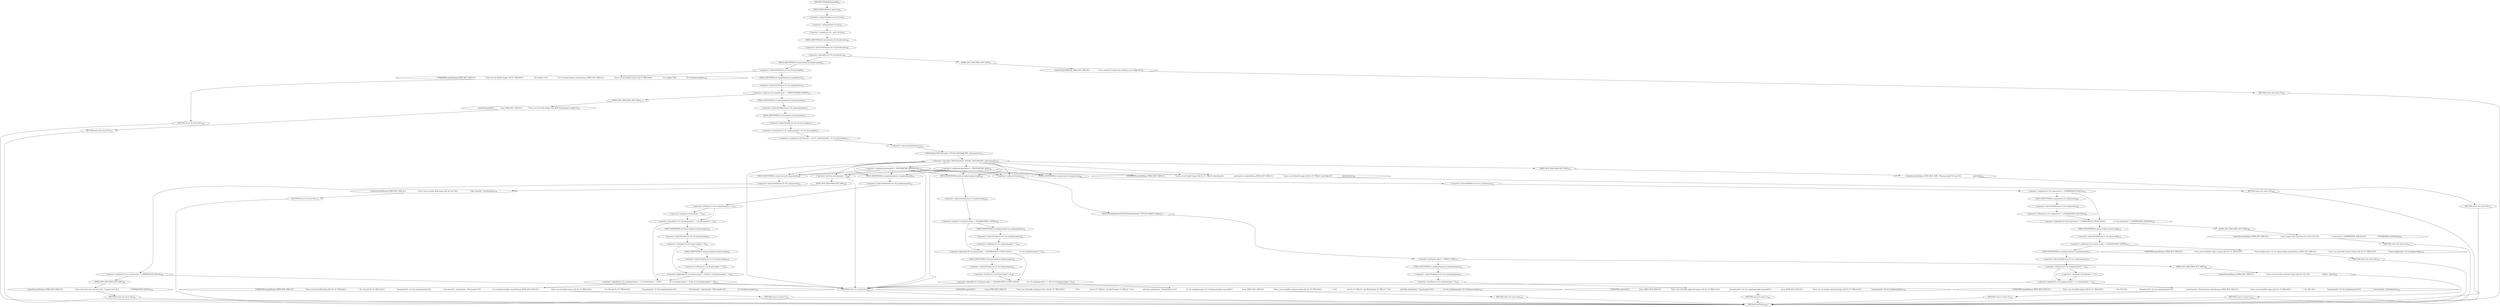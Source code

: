 digraph "TIFFRGBAImageOK" {  
"45622" [label = <(&lt;operator&gt;.assignment,*td = &amp;tif-&gt;tif_dir)<SUB>85</SUB>> ]
"45679" [label = <(&lt;operator&gt;.assignment,colorchannels = td-&gt;td_samplesperpixel - td-&gt;td_extrasamples)<SUB>117</SUB>> ]
"45913" [label = <(RETURN,return (1);,return (1);)<SUB>250</SUB>> ]
"45624" [label = <(&lt;operator&gt;.addressOf,&amp;tif-&gt;tif_dir)<SUB>85</SUB>> ]
"45631" [label = <(&lt;operator&gt;.logicalNot,!tif-&gt;tif_decodestatus)<SUB>89</SUB>> ]
"45645" [label = <(&lt;operator&gt;.indirectFieldAccess,td-&gt;td_bitspersample)<SUB>95</SUB>> ]
"45665" [label = <(&lt;operator&gt;.equals,td-&gt;td_sampleformat == SAMPLEFORMAT_IEEEFP)<SUB>110</SUB>> ]
"45681" [label = <(&lt;operator&gt;.subtraction,td-&gt;td_samplesperpixel - td-&gt;td_extrasamples)<SUB>117</SUB>> ]
"45689" [label = <(&lt;operator&gt;.logicalNot,!TIFFGetField(tif, TIFFTAG_PHOTOMETRIC, &amp;photometric))<SUB>118</SUB>> ]
"45625" [label = <(&lt;operator&gt;.indirectFieldAccess,tif-&gt;tif_dir)<SUB>85</SUB>> ]
"45632" [label = <(&lt;operator&gt;.indirectFieldAccess,tif-&gt;tif_decodestatus)<SUB>89</SUB>> ]
"45636" [label = <(snprintf,snprintf(emsg, EMSG_BUF_SIZE,\012                 &quot;Sorry, requested compression method is not configured&quot;))<SUB>91</SUB>> ]
"45642" [label = <(RETURN,return (0);,return (0);)<SUB>93</SUB>> ]
"45647" [label = <(FIELD_IDENTIFIER,td_bitspersample,td_bitspersample)<SUB>95</SUB>> ]
"45661" [label = <(UNKNOWN,snprintf(emsg, EMSG_BUF_SIZE,\012                     &quot;Sorry, can not handle images with %&quot; PRIu16\012                     &quot;-bit samples&quot;,\012                     td-&gt;td_bitspersample);,snprintf(emsg, EMSG_BUF_SIZE,\012                     &quot;Sorry, can not handle images with %&quot; PRIu16\012                     &quot;-bit samples&quot;,\012                     td-&gt;td_bitspersample);)<SUB>104</SUB>> ]
"45662" [label = <(RETURN,return (0);,return (0);)<SUB>108</SUB>> ]
"45666" [label = <(&lt;operator&gt;.indirectFieldAccess,td-&gt;td_sampleformat)<SUB>110</SUB>> ]
"45671" [label = <(snprintf,snprintf(\012            emsg, EMSG_BUF_SIZE,\012            &quot;Sorry, can not handle images with IEEE floating-point samples&quot;))<SUB>112</SUB>> ]
"45677" [label = <(RETURN,return (0);,return (0);)<SUB>115</SUB>> ]
"45682" [label = <(&lt;operator&gt;.indirectFieldAccess,td-&gt;td_samplesperpixel)<SUB>117</SUB>> ]
"45685" [label = <(&lt;operator&gt;.indirectFieldAccess,td-&gt;td_extrasamples)<SUB>117</SUB>> ]
"45690" [label = <(TIFFGetField,TIFFGetField(tif, TIFFTAG_PHOTOMETRIC, &amp;photometric))<SUB>118</SUB>> ]
"45910" [label = <(UNKNOWN,snprintf(emsg, EMSG_BUF_SIZE,\012                     &quot;Sorry, can not handle image with %s=%&quot; PRIu16, photoTag,\012                     photometric);,snprintf(emsg, EMSG_BUF_SIZE,\012                     &quot;Sorry, can not handle image with %s=%&quot; PRIu16, photoTag,\012                     photometric);)<SUB>245</SUB>> ]
"45911" [label = <(RETURN,return (0);,return (0);)<SUB>248</SUB>> ]
"45627" [label = <(FIELD_IDENTIFIER,tif_dir,tif_dir)<SUB>85</SUB>> ]
"45634" [label = <(FIELD_IDENTIFIER,tif_decodestatus,tif_decodestatus)<SUB>89</SUB>> ]
"45638" [label = <(EMSG_BUF_SIZE,EMSG_BUF_SIZE)<SUB>91</SUB>> ]
"45668" [label = <(FIELD_IDENTIFIER,td_sampleformat,td_sampleformat)<SUB>110</SUB>> ]
"45673" [label = <(EMSG_BUF_SIZE,EMSG_BUF_SIZE)<SUB>113</SUB>> ]
"45684" [label = <(FIELD_IDENTIFIER,td_samplesperpixel,td_samplesperpixel)<SUB>117</SUB>> ]
"45687" [label = <(FIELD_IDENTIFIER,td_extrasamples,td_extrasamples)<SUB>117</SUB>> ]
"45693" [label = <(&lt;operator&gt;.addressOf,&amp;photometric)<SUB>118</SUB>> ]
"45731" [label = <(&lt;operator&gt;.logicalAnd,td-&gt;td_planarconfig == PLANARCONFIG_CONTIG &amp;&amp;\012                td-&gt;td_samplesperpixel != 1 &amp;&amp; td-&gt;td_bitspersample &lt; 8)<SUB>139</SUB>> ]
"45759" [label = <(&lt;operator&gt;.lessThan,colorchannels &lt; 3)<SUB>166</SUB>> ]
"45778" [label = <(TIFFGetFieldDefaulted,TIFFGetFieldDefaulted(tif, TIFFTAG_INKSET, &amp;inkset))<SUB>177</SUB>> ]
"45812" [label = <(&lt;operator&gt;.notEquals,td-&gt;td_compression != COMPRESSION_SGILOG)<SUB>196</SUB>> ]
"45832" [label = <(&lt;operator&gt;.logicalAnd,td-&gt;td_compression != COMPRESSION_SGILOG &amp;&amp;\012                td-&gt;td_compression != COMPRESSION_SGILOG24)<SUB>205</SUB>> ]
"45856" [label = <(&lt;operator&gt;.notEquals,td-&gt;td_planarconfig != PLANARCONFIG_CONTIG)<SUB>214</SUB>> ]
"45866" [label = <(&lt;operator&gt;.logicalOr,td-&gt;td_samplesperpixel != 3 || colorchannels != 3)<SUB>221</SUB>> ]
"45883" [label = <(&lt;operator&gt;.logicalOr,td-&gt;td_samplesperpixel != 3 || colorchannels != 3 ||\012                (td-&gt;td_bitspersample != 8 &amp;&amp; td-&gt;td_bitspersample != 16))<SUB>232</SUB>> ]
"45701" [label = <(&lt;operator&gt;.assignment,photometric = PHOTOMETRIC_MINISBLACK)<SUB>123</SUB>> ]
"45707" [label = <(&lt;operator&gt;.assignment,photometric = PHOTOMETRIC_RGB)<SUB>126</SUB>> ]
"45712" [label = <(snprintf,snprintf(emsg, EMSG_BUF_SIZE, &quot;Missing needed %s tag&quot;,\012                         photoTag))<SUB>129</SUB>> ]
"45719" [label = <(RETURN,return (0);,return (0);)<SUB>131</SUB>> ]
"45732" [label = <(&lt;operator&gt;.logicalAnd,td-&gt;td_planarconfig == PLANARCONFIG_CONTIG &amp;&amp;\012                td-&gt;td_samplesperpixel != 1)<SUB>139</SUB>> ]
"45743" [label = <(&lt;operator&gt;.lessThan,td-&gt;td_bitspersample &lt; 8)<SUB>140</SUB>> ]
"45749" [label = <(UNKNOWN,snprintf(\012                    emsg, EMSG_BUF_SIZE,\012                    &quot;Sorry, can not handle contiguous data with %s=%&quot; PRIu16\012                    &quot;, &quot;\012                    &quot;and %s=%&quot; PRIu16 &quot; and Bits/Sample=%&quot; PRIu16 &quot;&quot;,\012                    photoTag, photometric, &quot;Samples/pixel&quot;,\012                    td-&gt;td_samplesperpixel, td-&gt;td_bitspersample);,snprintf(\012                    emsg, EMSG_BUF_SIZE,\012                    &quot;Sorry, can not handle contiguous data with %s=%&quot; PRIu16\012                    &quot;, &quot;\012                    &quot;and %s=%&quot; PRIu16 &quot; and Bits/Sample=%&quot; PRIu16 &quot;&quot;,\012                    photoTag, photometric, &quot;Samples/pixel&quot;,\012                    td-&gt;td_samplesperpixel, td-&gt;td_bitspersample);)<SUB>142</SUB>> ]
"45750" [label = <(RETURN,return (0);,return (0);)<SUB>149</SUB>> ]
"45763" [label = <(snprintf,snprintf(emsg, EMSG_BUF_SIZE,\012                         &quot;Sorry, can not handle RGB image with %s=%d&quot;,\012                         &quot;Color channels&quot;, colorchannels))<SUB>168</SUB>> ]
"45771" [label = <(RETURN,return (0);,return (0);)<SUB>171</SUB>> ]
"45781" [label = <(&lt;operator&gt;.addressOf,&amp;inkset)<SUB>177</SUB>> ]
"45784" [label = <(&lt;operator&gt;.notEquals,inkset != INKSET_CMYK)<SUB>178</SUB>> ]
"45799" [label = <(&lt;operator&gt;.lessThan,td-&gt;td_samplesperpixel &lt; 4)<SUB>185</SUB>> ]
"45813" [label = <(&lt;operator&gt;.indirectFieldAccess,td-&gt;td_compression)<SUB>196</SUB>> ]
"45818" [label = <(snprintf,snprintf(emsg, EMSG_BUF_SIZE,\012                         &quot;Sorry, LogL data must have %s=%d&quot;, &quot;Compression&quot;,\012                         COMPRESSION_SGILOG))<SUB>198</SUB>> ]
"45826" [label = <(RETURN,return (0);,return (0);)<SUB>201</SUB>> ]
"45833" [label = <(&lt;operator&gt;.notEquals,td-&gt;td_compression != COMPRESSION_SGILOG)<SUB>205</SUB>> ]
"45838" [label = <(&lt;operator&gt;.notEquals,td-&gt;td_compression != COMPRESSION_SGILOG24)<SUB>206</SUB>> ]
"45844" [label = <(snprintf,snprintf(emsg, EMSG_BUF_SIZE,\012                         &quot;Sorry, LogLuv data must have %s=%d or %d&quot;,\012                         &quot;Compression&quot;, COMPRESSION_SGILOG,\012                         COMPRESSION_SGILOG24))<SUB>208</SUB>> ]
"45853" [label = <(RETURN,return (0);,return (0);)<SUB>212</SUB>> ]
"45857" [label = <(&lt;operator&gt;.indirectFieldAccess,td-&gt;td_planarconfig)<SUB>214</SUB>> ]
"45862" [label = <(UNKNOWN,snprintf(emsg, EMSG_BUF_SIZE,\012                         &quot;Sorry, can not handle LogLuv images with %s=%&quot; PRIu16,\012                         &quot;Planarconfiguration&quot;, td-&gt;td_planarconfig);,snprintf(emsg, EMSG_BUF_SIZE,\012                         &quot;Sorry, can not handle LogLuv images with %s=%&quot; PRIu16,\012                         &quot;Planarconfiguration&quot;, td-&gt;td_planarconfig);)<SUB>216</SUB>> ]
"45863" [label = <(RETURN,return (0);,return (0);)<SUB>219</SUB>> ]
"45867" [label = <(&lt;operator&gt;.notEquals,td-&gt;td_samplesperpixel != 3)<SUB>221</SUB>> ]
"45872" [label = <(&lt;operator&gt;.notEquals,colorchannels != 3)<SUB>221</SUB>> ]
"45876" [label = <(UNKNOWN,snprintf(emsg, EMSG_BUF_SIZE,\012                         &quot;Sorry, can not handle image with %s=%&quot; PRIu16\012                         &quot;, %s=%d&quot;,\012                         &quot;Samples/pixel&quot;, td-&gt;td_samplesperpixel,\012                         &quot;colorchannels&quot;, colorchannels);,snprintf(emsg, EMSG_BUF_SIZE,\012                         &quot;Sorry, can not handle image with %s=%&quot; PRIu16\012                         &quot;, %s=%d&quot;,\012                         &quot;Samples/pixel&quot;, td-&gt;td_samplesperpixel,\012                         &quot;colorchannels&quot;, colorchannels);)<SUB>223</SUB>> ]
"45877" [label = <(RETURN,return 0;,return 0;)<SUB>228</SUB>> ]
"45884" [label = <(&lt;operator&gt;.logicalOr,td-&gt;td_samplesperpixel != 3 || colorchannels != 3)<SUB>232</SUB>> ]
"45893" [label = <(&lt;operator&gt;.logicalAnd,td-&gt;td_bitspersample != 8 &amp;&amp; td-&gt;td_bitspersample != 16)<SUB>233</SUB>> ]
"45905" [label = <(UNKNOWN,snprintf(emsg, EMSG_BUF_SIZE,\012                         &quot;Sorry, can not handle image with %s=%&quot; PRIu16\012                         &quot;, %s=%d and %s=%&quot; PRIu16,\012                         &quot;Samples/pixel&quot;, td-&gt;td_samplesperpixel,\012                         &quot;colorchannels&quot;, colorchannels, &quot;Bits/sample&quot;,\012                         td-&gt;td_bitspersample);,snprintf(emsg, EMSG_BUF_SIZE,\012                         &quot;Sorry, can not handle image with %s=%&quot; PRIu16\012                         &quot;, %s=%d and %s=%&quot; PRIu16,\012                         &quot;Samples/pixel&quot;, td-&gt;td_samplesperpixel,\012                         &quot;colorchannels&quot;, colorchannels, &quot;Bits/sample&quot;,\012                         td-&gt;td_bitspersample);)<SUB>235</SUB>> ]
"45906" [label = <(RETURN,return 0;,return 0;)<SUB>241</SUB>> ]
"45714" [label = <(EMSG_BUF_SIZE,EMSG_BUF_SIZE)<SUB>129</SUB>> ]
"45733" [label = <(&lt;operator&gt;.equals,td-&gt;td_planarconfig == PLANARCONFIG_CONTIG)<SUB>139</SUB>> ]
"45738" [label = <(&lt;operator&gt;.notEquals,td-&gt;td_samplesperpixel != 1)<SUB>140</SUB>> ]
"45744" [label = <(&lt;operator&gt;.indirectFieldAccess,td-&gt;td_bitspersample)<SUB>140</SUB>> ]
"45765" [label = <(EMSG_BUF_SIZE,EMSG_BUF_SIZE)<SUB>168</SUB>> ]
"45788" [label = <(snprintf,snprintf(emsg, EMSG_BUF_SIZE,\012                         &quot;Sorry, can not handle separated image with %s=%d&quot;,\012                         &quot;InkSet&quot;, inkset))<SUB>180</SUB>> ]
"45796" [label = <(RETURN,return 0;,return 0;)<SUB>183</SUB>> ]
"45800" [label = <(&lt;operator&gt;.indirectFieldAccess,td-&gt;td_samplesperpixel)<SUB>185</SUB>> ]
"45805" [label = <(UNKNOWN,snprintf(\012                    emsg, EMSG_BUF_SIZE,\012                    &quot;Sorry, can not handle separated image with %s=%&quot; PRIu16,\012                    &quot;Samples/pixel&quot;, td-&gt;td_samplesperpixel);,snprintf(\012                    emsg, EMSG_BUF_SIZE,\012                    &quot;Sorry, can not handle separated image with %s=%&quot; PRIu16,\012                    &quot;Samples/pixel&quot;, td-&gt;td_samplesperpixel);)<SUB>187</SUB>> ]
"45806" [label = <(RETURN,return 0;,return 0;)<SUB>191</SUB>> ]
"45815" [label = <(FIELD_IDENTIFIER,td_compression,td_compression)<SUB>196</SUB>> ]
"45820" [label = <(EMSG_BUF_SIZE,EMSG_BUF_SIZE)<SUB>198</SUB>> ]
"45834" [label = <(&lt;operator&gt;.indirectFieldAccess,td-&gt;td_compression)<SUB>205</SUB>> ]
"45839" [label = <(&lt;operator&gt;.indirectFieldAccess,td-&gt;td_compression)<SUB>206</SUB>> ]
"45846" [label = <(EMSG_BUF_SIZE,EMSG_BUF_SIZE)<SUB>208</SUB>> ]
"45859" [label = <(FIELD_IDENTIFIER,td_planarconfig,td_planarconfig)<SUB>214</SUB>> ]
"45868" [label = <(&lt;operator&gt;.indirectFieldAccess,td-&gt;td_samplesperpixel)<SUB>221</SUB>> ]
"45885" [label = <(&lt;operator&gt;.notEquals,td-&gt;td_samplesperpixel != 3)<SUB>232</SUB>> ]
"45890" [label = <(&lt;operator&gt;.notEquals,colorchannels != 3)<SUB>232</SUB>> ]
"45894" [label = <(&lt;operator&gt;.notEquals,td-&gt;td_bitspersample != 8)<SUB>233</SUB>> ]
"45899" [label = <(&lt;operator&gt;.notEquals,td-&gt;td_bitspersample != 16)<SUB>233</SUB>> ]
"45734" [label = <(&lt;operator&gt;.indirectFieldAccess,td-&gt;td_planarconfig)<SUB>139</SUB>> ]
"45739" [label = <(&lt;operator&gt;.indirectFieldAccess,td-&gt;td_samplesperpixel)<SUB>140</SUB>> ]
"45746" [label = <(FIELD_IDENTIFIER,td_bitspersample,td_bitspersample)<SUB>140</SUB>> ]
"45790" [label = <(EMSG_BUF_SIZE,EMSG_BUF_SIZE)<SUB>180</SUB>> ]
"45802" [label = <(FIELD_IDENTIFIER,td_samplesperpixel,td_samplesperpixel)<SUB>185</SUB>> ]
"45836" [label = <(FIELD_IDENTIFIER,td_compression,td_compression)<SUB>205</SUB>> ]
"45841" [label = <(FIELD_IDENTIFIER,td_compression,td_compression)<SUB>206</SUB>> ]
"45870" [label = <(FIELD_IDENTIFIER,td_samplesperpixel,td_samplesperpixel)<SUB>221</SUB>> ]
"45886" [label = <(&lt;operator&gt;.indirectFieldAccess,td-&gt;td_samplesperpixel)<SUB>232</SUB>> ]
"45895" [label = <(&lt;operator&gt;.indirectFieldAccess,td-&gt;td_bitspersample)<SUB>233</SUB>> ]
"45900" [label = <(&lt;operator&gt;.indirectFieldAccess,td-&gt;td_bitspersample)<SUB>233</SUB>> ]
"45736" [label = <(FIELD_IDENTIFIER,td_planarconfig,td_planarconfig)<SUB>139</SUB>> ]
"45741" [label = <(FIELD_IDENTIFIER,td_samplesperpixel,td_samplesperpixel)<SUB>140</SUB>> ]
"45888" [label = <(FIELD_IDENTIFIER,td_samplesperpixel,td_samplesperpixel)<SUB>232</SUB>> ]
"45897" [label = <(FIELD_IDENTIFIER,td_bitspersample,td_bitspersample)<SUB>233</SUB>> ]
"45902" [label = <(FIELD_IDENTIFIER,td_bitspersample,td_bitspersample)<SUB>233</SUB>> ]
"45617" [label = <(METHOD,TIFFRGBAImageOK)<SUB>83</SUB>> ]
"45915" [label = <(METHOD_RETURN,int)<SUB>83</SUB>> ]
  "45622" -> "45634" 
  "45679" -> "45693" 
  "45913" -> "45915" 
  "45624" -> "45622" 
  "45631" -> "45638" 
  "45631" -> "45647" 
  "45645" -> "45668" 
  "45645" -> "45661" 
  "45665" -> "45673" 
  "45665" -> "45684" 
  "45681" -> "45679" 
  "45689" -> "45701" 
  "45689" -> "45707" 
  "45689" -> "45714" 
  "45689" -> "45736" 
  "45689" -> "45913" 
  "45689" -> "45759" 
  "45689" -> "45781" 
  "45689" -> "45815" 
  "45689" -> "45836" 
  "45689" -> "45888" 
  "45689" -> "45910" 
  "45625" -> "45624" 
  "45632" -> "45631" 
  "45636" -> "45642" 
  "45642" -> "45915" 
  "45647" -> "45645" 
  "45661" -> "45662" 
  "45662" -> "45915" 
  "45666" -> "45665" 
  "45671" -> "45677" 
  "45677" -> "45915" 
  "45682" -> "45687" 
  "45685" -> "45681" 
  "45690" -> "45689" 
  "45910" -> "45911" 
  "45911" -> "45915" 
  "45627" -> "45625" 
  "45634" -> "45632" 
  "45638" -> "45636" 
  "45668" -> "45666" 
  "45673" -> "45671" 
  "45684" -> "45682" 
  "45687" -> "45685" 
  "45693" -> "45690" 
  "45731" -> "45749" 
  "45731" -> "45913" 
  "45759" -> "45765" 
  "45759" -> "45913" 
  "45778" -> "45784" 
  "45812" -> "45820" 
  "45812" -> "45913" 
  "45832" -> "45846" 
  "45832" -> "45859" 
  "45856" -> "45862" 
  "45856" -> "45870" 
  "45866" -> "45876" 
  "45866" -> "45913" 
  "45883" -> "45905" 
  "45883" -> "45913" 
  "45701" -> "45736" 
  "45701" -> "45913" 
  "45701" -> "45759" 
  "45701" -> "45781" 
  "45701" -> "45815" 
  "45701" -> "45836" 
  "45701" -> "45888" 
  "45701" -> "45910" 
  "45707" -> "45736" 
  "45707" -> "45913" 
  "45707" -> "45759" 
  "45707" -> "45781" 
  "45707" -> "45815" 
  "45707" -> "45836" 
  "45707" -> "45888" 
  "45707" -> "45910" 
  "45712" -> "45719" 
  "45719" -> "45915" 
  "45732" -> "45731" 
  "45732" -> "45746" 
  "45743" -> "45731" 
  "45749" -> "45750" 
  "45750" -> "45915" 
  "45763" -> "45771" 
  "45771" -> "45915" 
  "45781" -> "45778" 
  "45784" -> "45790" 
  "45784" -> "45802" 
  "45799" -> "45805" 
  "45799" -> "45913" 
  "45813" -> "45812" 
  "45818" -> "45826" 
  "45826" -> "45915" 
  "45833" -> "45832" 
  "45833" -> "45841" 
  "45838" -> "45832" 
  "45844" -> "45853" 
  "45853" -> "45915" 
  "45857" -> "45856" 
  "45862" -> "45863" 
  "45863" -> "45915" 
  "45867" -> "45866" 
  "45867" -> "45872" 
  "45872" -> "45866" 
  "45876" -> "45877" 
  "45877" -> "45915" 
  "45884" -> "45883" 
  "45884" -> "45897" 
  "45893" -> "45883" 
  "45905" -> "45906" 
  "45906" -> "45915" 
  "45714" -> "45712" 
  "45733" -> "45732" 
  "45733" -> "45741" 
  "45738" -> "45732" 
  "45744" -> "45743" 
  "45765" -> "45763" 
  "45788" -> "45796" 
  "45796" -> "45915" 
  "45800" -> "45799" 
  "45805" -> "45806" 
  "45806" -> "45915" 
  "45815" -> "45813" 
  "45820" -> "45818" 
  "45834" -> "45833" 
  "45839" -> "45838" 
  "45846" -> "45844" 
  "45859" -> "45857" 
  "45868" -> "45867" 
  "45885" -> "45884" 
  "45885" -> "45890" 
  "45890" -> "45884" 
  "45894" -> "45893" 
  "45894" -> "45902" 
  "45899" -> "45893" 
  "45734" -> "45733" 
  "45739" -> "45738" 
  "45746" -> "45744" 
  "45790" -> "45788" 
  "45802" -> "45800" 
  "45836" -> "45834" 
  "45841" -> "45839" 
  "45870" -> "45868" 
  "45886" -> "45885" 
  "45895" -> "45894" 
  "45900" -> "45899" 
  "45736" -> "45734" 
  "45741" -> "45739" 
  "45888" -> "45886" 
  "45897" -> "45895" 
  "45902" -> "45900" 
  "45617" -> "45627" 
}
